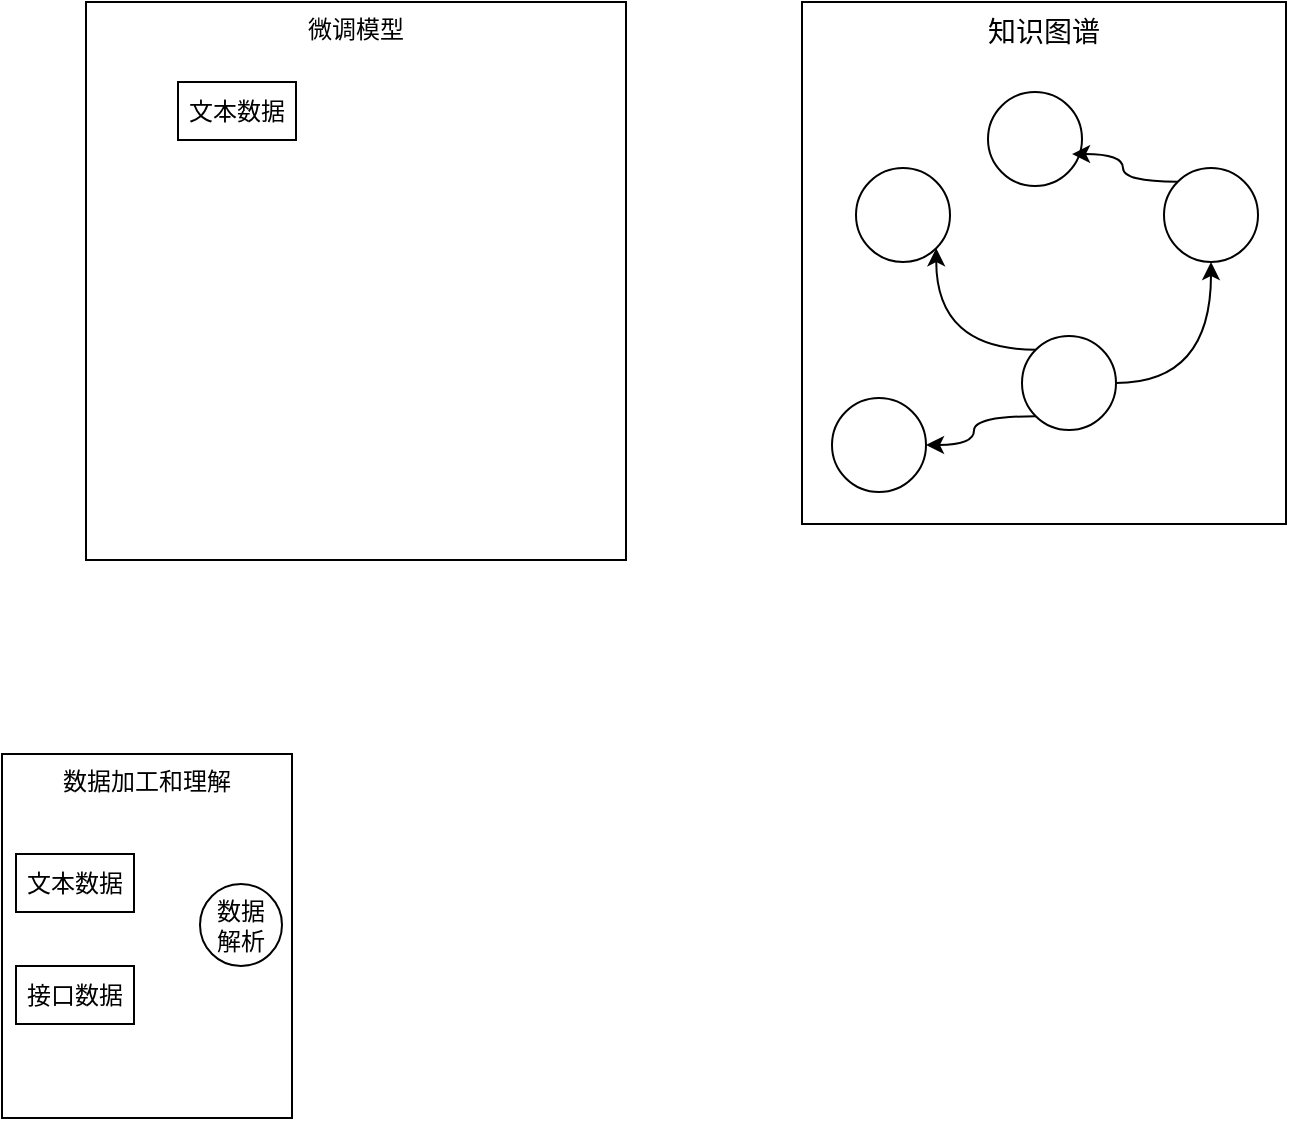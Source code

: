 <mxfile version="24.7.7">
  <diagram name="第 1 页" id="WpOeLz_iZYP3rA40IdBX">
    <mxGraphModel dx="875" dy="471" grid="0" gridSize="10" guides="1" tooltips="1" connect="1" arrows="1" fold="1" page="1" pageScale="1" pageWidth="827" pageHeight="1169" math="0" shadow="0">
      <root>
        <mxCell id="0" />
        <mxCell id="1" parent="0" />
        <mxCell id="gcOz3h2eRF2jRmhF3UyM-3" value="数据加工和理解" style="rounded=0;whiteSpace=wrap;html=1;verticalAlign=top;" vertex="1" parent="1">
          <mxGeometry x="46" y="571" width="145" height="182" as="geometry" />
        </mxCell>
        <mxCell id="gcOz3h2eRF2jRmhF3UyM-4" value="文本数据" style="rounded=0;whiteSpace=wrap;html=1;" vertex="1" parent="1">
          <mxGeometry x="53" y="621" width="59" height="29" as="geometry" />
        </mxCell>
        <mxCell id="gcOz3h2eRF2jRmhF3UyM-5" value="接口数据" style="rounded=0;whiteSpace=wrap;html=1;" vertex="1" parent="1">
          <mxGeometry x="53" y="677" width="59" height="29" as="geometry" />
        </mxCell>
        <mxCell id="gcOz3h2eRF2jRmhF3UyM-8" value="数据&lt;div&gt;解析&lt;/div&gt;" style="ellipse;whiteSpace=wrap;html=1;aspect=fixed;" vertex="1" parent="1">
          <mxGeometry x="145" y="636" width="41" height="41" as="geometry" />
        </mxCell>
        <mxCell id="gcOz3h2eRF2jRmhF3UyM-9" value="微调模型" style="rounded=0;whiteSpace=wrap;html=1;verticalAlign=top;" vertex="1" parent="1">
          <mxGeometry x="88" y="195" width="270" height="279" as="geometry" />
        </mxCell>
        <mxCell id="gcOz3h2eRF2jRmhF3UyM-10" value="文本数据" style="rounded=0;whiteSpace=wrap;html=1;" vertex="1" parent="1">
          <mxGeometry x="134" y="235" width="59" height="29" as="geometry" />
        </mxCell>
        <mxCell id="gcOz3h2eRF2jRmhF3UyM-12" value="&lt;font style=&quot;font-size: 14px;&quot;&gt;知识图谱&lt;/font&gt;" style="rounded=0;whiteSpace=wrap;html=1;verticalAlign=top;" vertex="1" parent="1">
          <mxGeometry x="446" y="195" width="242" height="261" as="geometry" />
        </mxCell>
        <mxCell id="gcOz3h2eRF2jRmhF3UyM-13" value="" style="ellipse;whiteSpace=wrap;html=1;aspect=fixed;" vertex="1" parent="1">
          <mxGeometry x="473" y="278" width="47" height="47" as="geometry" />
        </mxCell>
        <mxCell id="gcOz3h2eRF2jRmhF3UyM-21" style="edgeStyle=orthogonalEdgeStyle;rounded=0;orthogonalLoop=1;jettySize=auto;html=1;exitX=0;exitY=1;exitDx=0;exitDy=0;entryX=1;entryY=0.5;entryDx=0;entryDy=0;curved=1;" edge="1" parent="1" source="gcOz3h2eRF2jRmhF3UyM-15" target="gcOz3h2eRF2jRmhF3UyM-19">
          <mxGeometry relative="1" as="geometry" />
        </mxCell>
        <mxCell id="gcOz3h2eRF2jRmhF3UyM-22" style="edgeStyle=orthogonalEdgeStyle;rounded=0;orthogonalLoop=1;jettySize=auto;html=1;exitX=0;exitY=0;exitDx=0;exitDy=0;entryX=1;entryY=1;entryDx=0;entryDy=0;curved=1;" edge="1" parent="1" source="gcOz3h2eRF2jRmhF3UyM-15" target="gcOz3h2eRF2jRmhF3UyM-13">
          <mxGeometry relative="1" as="geometry" />
        </mxCell>
        <mxCell id="gcOz3h2eRF2jRmhF3UyM-24" style="edgeStyle=orthogonalEdgeStyle;rounded=0;orthogonalLoop=1;jettySize=auto;html=1;exitX=1;exitY=0.5;exitDx=0;exitDy=0;curved=1;" edge="1" parent="1" source="gcOz3h2eRF2jRmhF3UyM-15" target="gcOz3h2eRF2jRmhF3UyM-23">
          <mxGeometry relative="1" as="geometry" />
        </mxCell>
        <mxCell id="gcOz3h2eRF2jRmhF3UyM-15" value="" style="ellipse;whiteSpace=wrap;html=1;aspect=fixed;" vertex="1" parent="1">
          <mxGeometry x="556" y="362" width="47" height="47" as="geometry" />
        </mxCell>
        <mxCell id="gcOz3h2eRF2jRmhF3UyM-19" value="" style="ellipse;whiteSpace=wrap;html=1;aspect=fixed;" vertex="1" parent="1">
          <mxGeometry x="461" y="393" width="47" height="47" as="geometry" />
        </mxCell>
        <mxCell id="gcOz3h2eRF2jRmhF3UyM-23" value="" style="ellipse;whiteSpace=wrap;html=1;aspect=fixed;" vertex="1" parent="1">
          <mxGeometry x="627" y="278" width="47" height="47" as="geometry" />
        </mxCell>
        <mxCell id="gcOz3h2eRF2jRmhF3UyM-25" value="" style="ellipse;whiteSpace=wrap;html=1;aspect=fixed;" vertex="1" parent="1">
          <mxGeometry x="539" y="240" width="47" height="47" as="geometry" />
        </mxCell>
        <mxCell id="gcOz3h2eRF2jRmhF3UyM-27" style="edgeStyle=orthogonalEdgeStyle;rounded=0;orthogonalLoop=1;jettySize=auto;html=1;exitX=0;exitY=0;exitDx=0;exitDy=0;entryX=0.894;entryY=0.66;entryDx=0;entryDy=0;entryPerimeter=0;curved=1;" edge="1" parent="1" source="gcOz3h2eRF2jRmhF3UyM-23" target="gcOz3h2eRF2jRmhF3UyM-25">
          <mxGeometry relative="1" as="geometry" />
        </mxCell>
      </root>
    </mxGraphModel>
  </diagram>
</mxfile>
